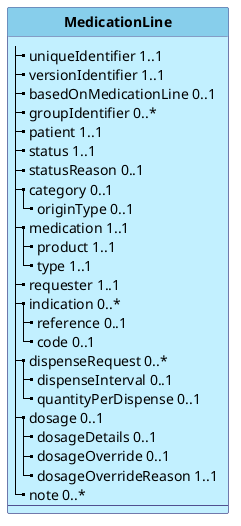 @startuml
skinparam linetype polyline
hide circle
hide stereotype


skinparam class<<TM>> {
 BorderColor #505090
 BackgroundColor APPLICATION
 HeaderBackgroundColor SkyBlue
}


class "**MedicationLine**" as BELMMedicationLine <<TM>>{
  |_ uniqueIdentifier 1..1   
  |_ versionIdentifier 1..1   
  |_ basedOnMedicationLine 0..1
  |_ groupIdentifier 0..*   
  |_ patient 1..1   
  |_ status 1..1   
  |_ statusReason 0..1   
  |_ category 0..1   
    |_ originType 0..1   
  |_ medication 1..1   
    |_ product 1..1   
    |_ type 1..1   
  |_ requester 1..1   
  |_ indication 0..*   
    |_ reference 0..1   
    |_ code 0..1   
  |_ dispenseRequest 0..*   
    |_ dispenseInterval 0..1
    |_ quantityPerDispense 0..1
  |_ dosage 0..1   
    |_ dosageDetails 0..1   
    |_ dosageOverride 0..1   
    |_ dosageOverrideReason 1..1   
  |_ note 0..*   
'  |_ lastUpdatedDate 1..1   
'  |_ recordedDate 0..1   
'  |_ assertedDate 0..1   
'  |_ recorder 1..1   
'  |_ exposure 0..1   
'  |_ effectivePeriod 1..1   
'    |_ start 1..1   
'    |_ end 0..1   
'  |_ adherence 0..1   
'    |_ code 1..1   
'    |_ adherenceReason 0..1   
'  |_ visibility 0..*   
  --
'* basedOnMedicationLine 0..1 Reference (BEModelMedicationLine) "Link to the Medication Line from which this request is based"
'* patient 1..1 Reference "The person for whom the medication is prescribed/ordered" "Question: would we want to add basic Patient model?"
'* status 1..1 CD "Status of the prescription, this should not be status of treatment"
'* statusReason 0..* CD "Reason for the current status of prescription, for example the reason why the prescription was made invalid"
'* statusReasonText 0..1 ST "Textual reason for the current status of prescription"
'* medication 1..1 Reference (BeModelMedication) "Prescribed product, branded, generic, virtual, extemporaneous, etc"
'* prescriber 1..1 Reference (Practitioner or PractitionerRole) "The person who made the prescription, and who takes the responsibility of the treatment" "Question: would we want to add basic Practicioner model?"
'* indication 0..* Class "Reason for the prescription (typically diagnosis, or a procedure)"
'  * reference 0..* CD "Reason for the prescription (typically diagnosis, or a procedure)"
'  * code 0..* CD "Reason for the prescription (typically diagnosis, or a procedure)"
'  * text 0..1 ST "Reason for the prescription in textual form. This might not be allowed by some implementations."
'* dosage 1..1 DosagingInformation "Dosaging and administration instructions"
'* validFrom 0..1 DT "Effective date of the prescription. The prescription is not dispensable before this date. In most cases this information repeats issueDate"
'* validUntil 0..1 DT "The validity period end date. The prescription is not dispensable after this date."
'* category 0..* CD "Category or categories of prescription. For example type of reimbursement, or type of prescription (e.g. hospital, private, etc)."
'* note 0..* ST "Additional information or comments"
'* groupIdentifier 0..1 II "Identifier for the group that this prescription belongs to. This might be the common identifier in use cases where one national prescription contains several medication items, which can be handled as separate orders"
'* recordingDate 0..1 DT "Time of authoring the prescription/draft in the information system"
'* issueDate 1..1 DT "Time of issuing (signing) the prescription by health care practicioner"
'* recorder 0..1 Reference(Practitioner or PractitionerRole) "The recorder of the prescription/draft in the information system"
'//* usageInstructions 1..1 Reference(DosagingInformation) "Dosaging and administration instructions"
'//* preparationInstructions 0..* ST "Additional instructions about preparation or dispense" 
'* noSubstitution 0..1 BackboneElement "Substitution is not allowed for a given reason" 
'  * noSubstitutionFlag 1..1 BL "Substitution of the product is not allowed."
'  * noSubstitutionReason 0..1 CD "Coded reason for the no-substitution requirement"
'  * noSubstitutionReasonText 0..1 ST "Textual reason for the no-substitution requirement"
'* allowedSubstitutionType 0..* CD "Specific type of substitution that is allowed. Can be an explicit relaxation to normal jurisdictional substitution rules, especially in hospital context."
}
@enduml